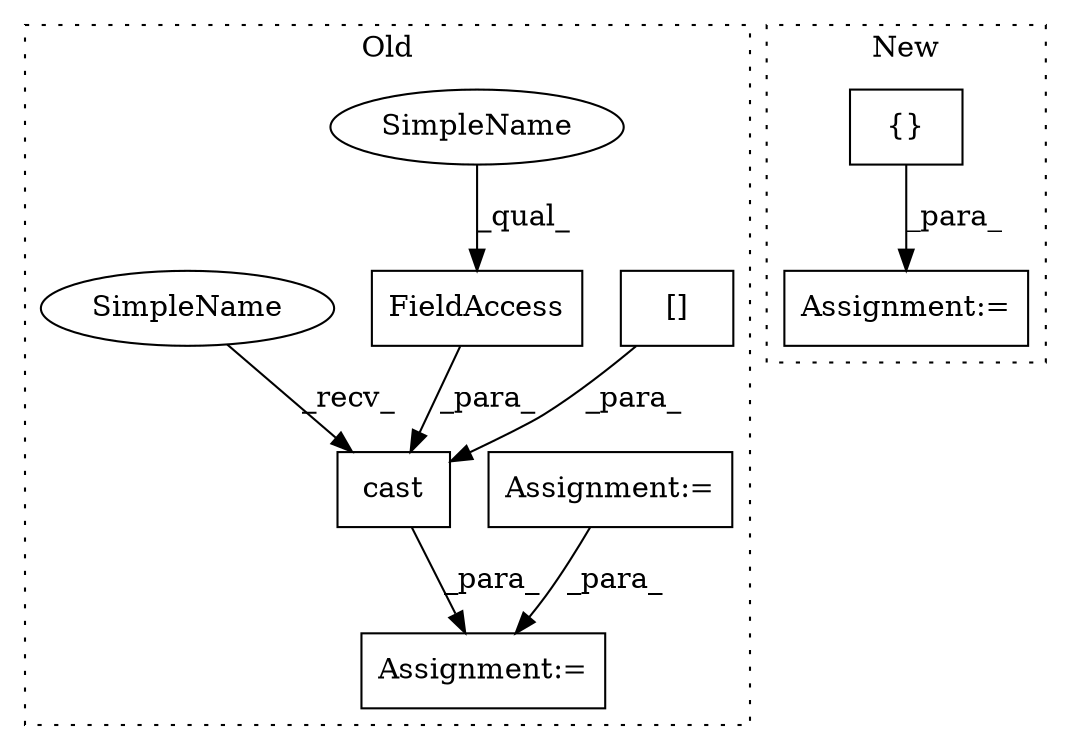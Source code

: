 digraph G {
subgraph cluster0 {
1 [label="cast" a="32" s="4337,4374" l="5,1" shape="box"];
3 [label="Assignment:=" a="7" s="4428" l="1" shape="box"];
5 [label="FieldAccess" a="22" s="4358" l="16" shape="box"];
6 [label="Assignment:=" a="7" s="3913" l="3" shape="box"];
7 [label="[]" a="2" s="4342,4356" l="13,1" shape="box"];
8 [label="SimpleName" a="42" s="4358" l="10" shape="ellipse"];
9 [label="SimpleName" a="42" s="4326" l="10" shape="ellipse"];
label = "Old";
style="dotted";
}
subgraph cluster1 {
2 [label="{}" a="4" s="3437,3474" l="1,1" shape="box"];
4 [label="Assignment:=" a="7" s="3427" l="1" shape="box"];
label = "New";
style="dotted";
}
1 -> 3 [label="_para_"];
2 -> 4 [label="_para_"];
5 -> 1 [label="_para_"];
6 -> 3 [label="_para_"];
7 -> 1 [label="_para_"];
8 -> 5 [label="_qual_"];
9 -> 1 [label="_recv_"];
}